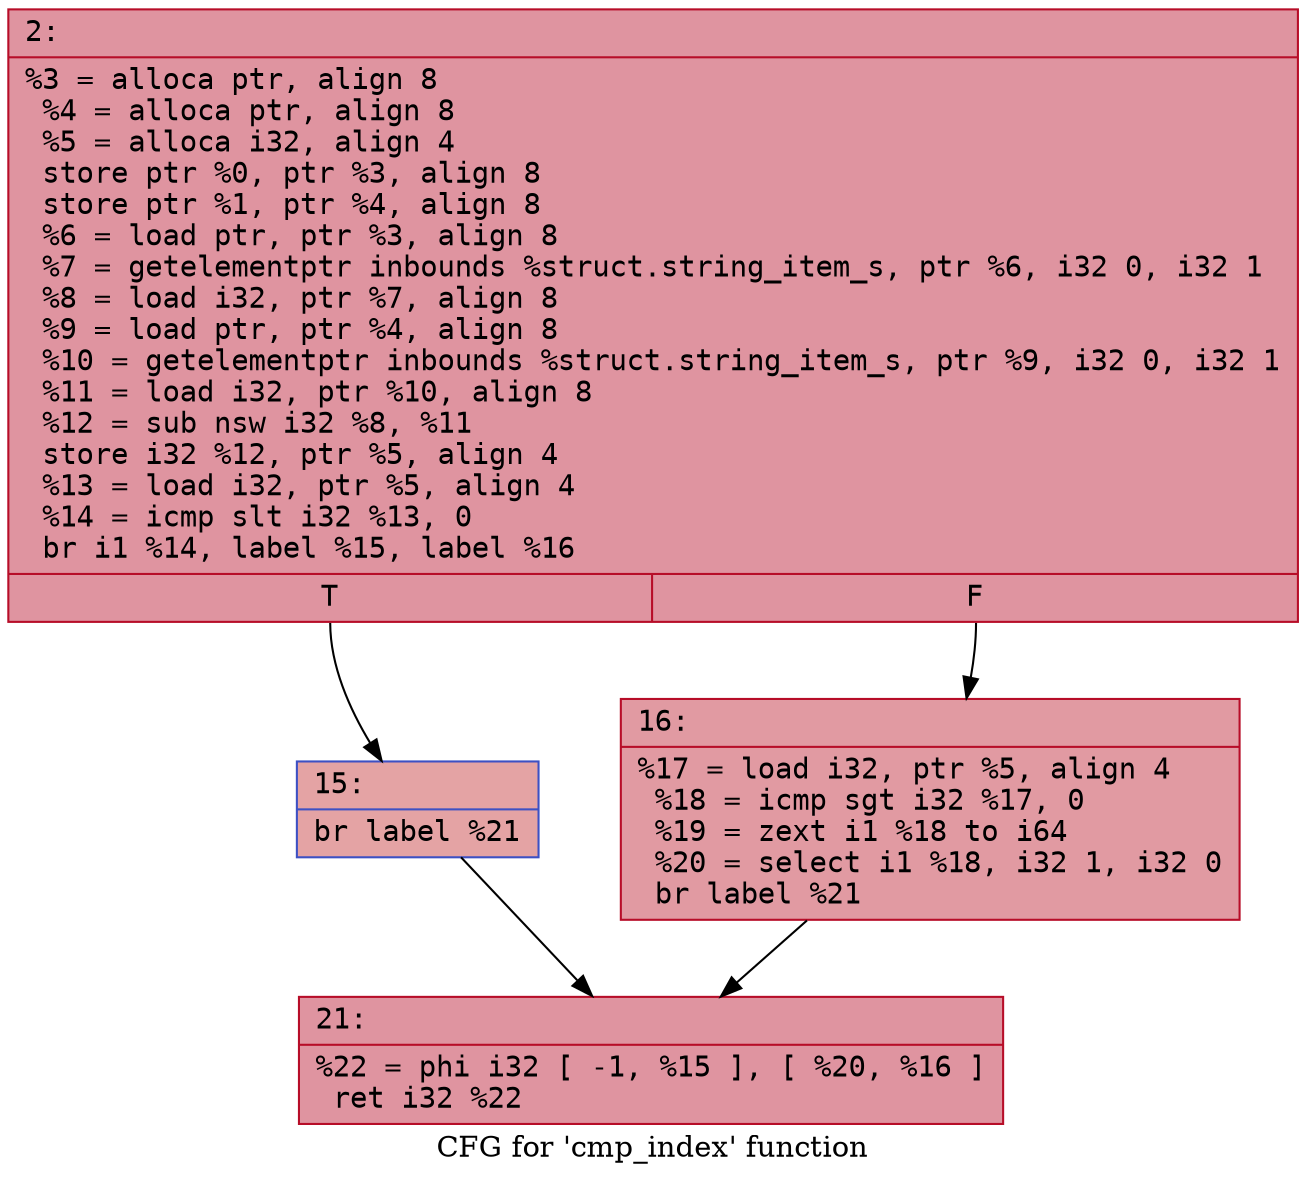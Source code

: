 digraph "CFG for 'cmp_index' function" {
	label="CFG for 'cmp_index' function";

	Node0x600000a96d50 [shape=record,color="#b70d28ff", style=filled, fillcolor="#b70d2870" fontname="Courier",label="{2:\l|  %3 = alloca ptr, align 8\l  %4 = alloca ptr, align 8\l  %5 = alloca i32, align 4\l  store ptr %0, ptr %3, align 8\l  store ptr %1, ptr %4, align 8\l  %6 = load ptr, ptr %3, align 8\l  %7 = getelementptr inbounds %struct.string_item_s, ptr %6, i32 0, i32 1\l  %8 = load i32, ptr %7, align 8\l  %9 = load ptr, ptr %4, align 8\l  %10 = getelementptr inbounds %struct.string_item_s, ptr %9, i32 0, i32 1\l  %11 = load i32, ptr %10, align 8\l  %12 = sub nsw i32 %8, %11\l  store i32 %12, ptr %5, align 4\l  %13 = load i32, ptr %5, align 4\l  %14 = icmp slt i32 %13, 0\l  br i1 %14, label %15, label %16\l|{<s0>T|<s1>F}}"];
	Node0x600000a96d50:s0 -> Node0x600000a96da0[tooltip="2 -> 15\nProbability 37.50%" ];
	Node0x600000a96d50:s1 -> Node0x600000a96df0[tooltip="2 -> 16\nProbability 62.50%" ];
	Node0x600000a96da0 [shape=record,color="#3d50c3ff", style=filled, fillcolor="#c32e3170" fontname="Courier",label="{15:\l|  br label %21\l}"];
	Node0x600000a96da0 -> Node0x600000a96e40[tooltip="15 -> 21\nProbability 100.00%" ];
	Node0x600000a96df0 [shape=record,color="#b70d28ff", style=filled, fillcolor="#bb1b2c70" fontname="Courier",label="{16:\l|  %17 = load i32, ptr %5, align 4\l  %18 = icmp sgt i32 %17, 0\l  %19 = zext i1 %18 to i64\l  %20 = select i1 %18, i32 1, i32 0\l  br label %21\l}"];
	Node0x600000a96df0 -> Node0x600000a96e40[tooltip="16 -> 21\nProbability 100.00%" ];
	Node0x600000a96e40 [shape=record,color="#b70d28ff", style=filled, fillcolor="#b70d2870" fontname="Courier",label="{21:\l|  %22 = phi i32 [ -1, %15 ], [ %20, %16 ]\l  ret i32 %22\l}"];
}

